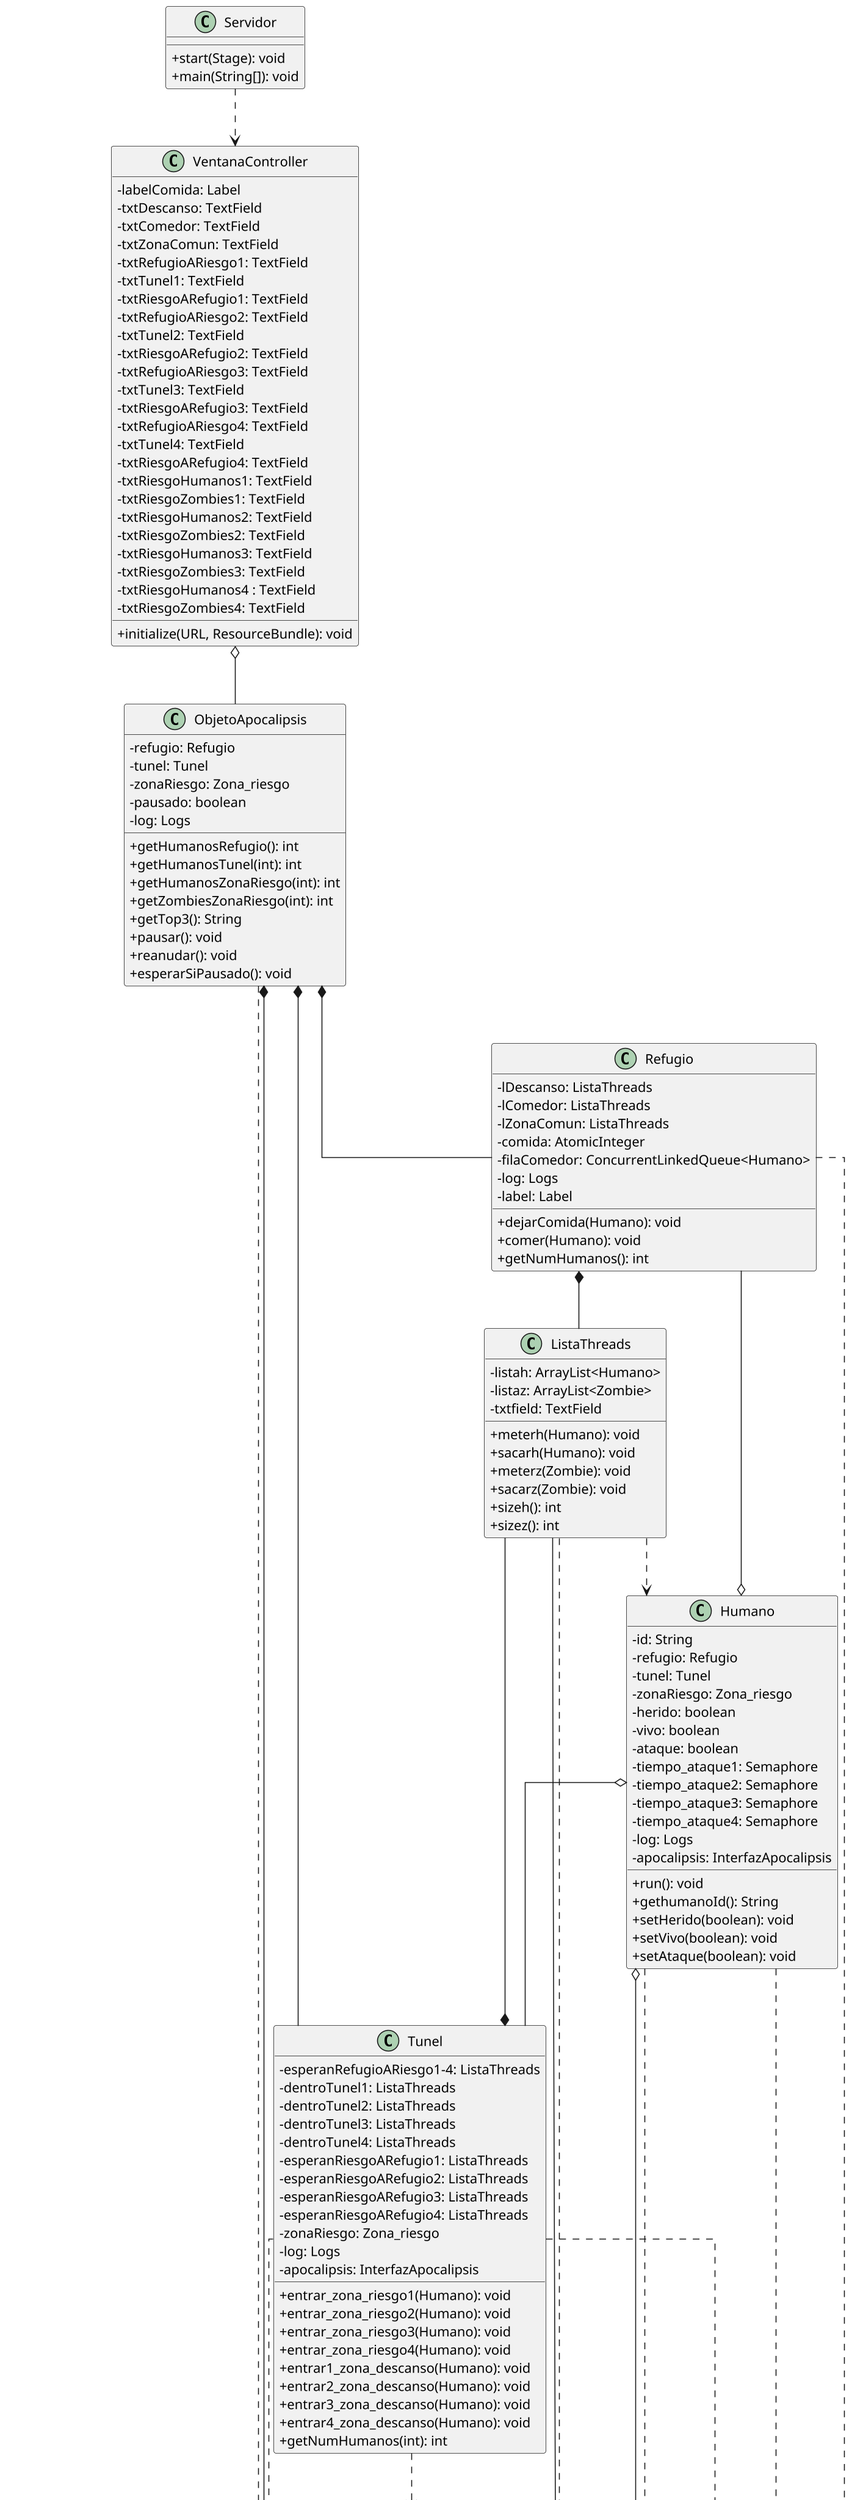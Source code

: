 @startuml
' Definición de clases principales

class Cliente {
  + start(Stage): void
  + main(String[]): void
}

class ClienteController {
  - apocalipsis: InterfazApocalipsis
  - timeline: Timeline
  + initialize(URL, ResourceBundle): void
  + actualizarDatos(): void
  + pausar(): void
  + reanudar(): void
}

class Servidor {
  + start(Stage): void
  + main(String[]): void
}

class VentanaController {
  - labelComida: Label
  - txtDescanso: TextField
  - txtComedor: TextField
  - txtZonaComun: TextField
  - txtRefugioARiesgo1: TextField
  - txtTunel1: TextField
  - txtRiesgoARefugio1: TextField
  - txtRefugioARiesgo2: TextField
  - txtTunel2: TextField
  - txtRiesgoARefugio2: TextField
  - txtRefugioARiesgo3: TextField
  - txtTunel3: TextField
  - txtRiesgoARefugio3: TextField
  - txtRefugioARiesgo4: TextField
  - txtTunel4: TextField
  - txtRiesgoARefugio4: TextField
  - txtRiesgoHumanos1: TextField
  - txtRiesgoZombies1: TextField
  - txtRiesgoHumanos2: TextField
  - txtRiesgoZombies2: TextField
  - txtRiesgoHumanos3: TextField
  - txtRiesgoZombies3: TextField
  - txtRiesgoHumanos4 : TextField
  - txtRiesgoZombies4: TextField
  + initialize(URL, ResourceBundle): void
}

interface InterfazApocalipsis {
  + getHumanosRefugio(): int
  + getHumanosTunel(int): int
  + getHumanosZonaRiesgo(int): int
  + getZombiesZonaRiesgo(int): int
  + getTop3(): String
  + pausar(): void
  + reanudar(): void
  + esperarSiPausado(): void
}

class ObjetoApocalipsis {
  - refugio: Refugio
  - tunel: Tunel
  - zonaRiesgo: Zona_riesgo
  - pausado: boolean
  - log: Logs
  + getHumanosRefugio(): int
  + getHumanosTunel(int): int
  + getHumanosZonaRiesgo(int): int
  + getZombiesZonaRiesgo(int): int
  + getTop3(): String
  + pausar(): void
  + reanudar(): void
  + esperarSiPausado(): void
}

class Humano {
  - id: String
  - refugio: Refugio
  - tunel: Tunel
  - zonaRiesgo: Zona_riesgo
  - herido: boolean
  - vivo: boolean
  - ataque: boolean
  - tiempo_ataque1: Semaphore
  - tiempo_ataque2: Semaphore
  - tiempo_ataque3: Semaphore
  - tiempo_ataque4: Semaphore
  - log: Logs
  - apocalipsis: InterfazApocalipsis
  + run(): void
  + gethumanoId(): String
  + setHerido(boolean): void
  + setVivo(boolean): void
  + setAtaque(boolean): void
}

class Zombie {
  - id: String
  - cont_muertes: int
  - zonaRiesgo: Zona_riesgo
  - convertido: boolean
  - n_zonaRiesgo: int
  - log: Logs
  - apocalipsis: InterfazApocalipsis
  + run(): void
  + getzombieId(): String
  + getCont_muertes(): int
  + setCont_muertes(int): void
  + setConvertido(boolean): void
  + setN_zonaRiesgo(int): void
}

class Refugio {
  - lDescanso: ListaThreads
  - lComedor: ListaThreads
  - lZonaComun: ListaThreads
  - comida: AtomicInteger
  - filaComedor: ConcurrentLinkedQueue<Humano>
  - log: Logs
  - label: Label
  + dejarComida(Humano): void
  + comer(Humano): void
  + getNumHumanos(): int
}

class Tunel {
  - esperanRefugioARiesgo1-4: ListaThreads
  - dentroTunel1: ListaThreads
  - dentroTunel2: ListaThreads
  - dentroTunel3: ListaThreads
  - dentroTunel4: ListaThreads
  - esperanRiesgoARefugio1: ListaThreads
  - esperanRiesgoARefugio2: ListaThreads
  - esperanRiesgoARefugio3: ListaThreads
  - esperanRiesgoARefugio4: ListaThreads
  - zonaRiesgo: Zona_riesgo
  - log: Logs
  - apocalipsis: InterfazApocalipsis
  + entrar_zona_riesgo1(Humano): void
  + entrar_zona_riesgo2(Humano): void
  + entrar_zona_riesgo3(Humano): void
  + entrar_zona_riesgo4(Humano): void
  + entrar1_zona_descanso(Humano): void
  + entrar2_zona_descanso(Humano): void
  + entrar3_zona_descanso(Humano): void
  + entrar4_zona_descanso(Humano): void
  + getNumHumanos(int): int
}

class Zona_riesgo {
  - riesgoHumanos1: ListaThreads
  - riesgoHumanos2: ListaThreads
  - riesgoHumanos3: ListaThreads
  - riesgoHumanos4: ListaThreads
  - riesgoZombies1: ListaThreads
  - riesgoZombies2: ListaThreads
  - riesgoZombies3: ListaThreads
  - riesgoZombies4: ListaThreads
  - lh1: ConcurrentLinkedQueue<Humano>
  - lh2: ConcurrentLinkedQueue<Humano>
  - lh3: ConcurrentLinkedQueue<Humano>
  - lh4: ConcurrentLinkedQueue<Humano>
  - lz1: ConcurrentLinkedQueue<Zombie>
  - lz2: ConcurrentLinkedQueue<Zombie>
  - lz3: ConcurrentLinkedQueue<Zombie>
  - lz4: ConcurrentLinkedQueue<Zombie>
  - cerrojo1: Lock
  - cerrojo2: Lock
  - cerrojo3: Lock
  - cerrojo4: Lock
  - lock1: Semaphore
  - lock2: Semaphore
  - lock3: Semaphore
  - lock4: Semaphore
  - tiempo_ataque1: Semaphore
  - tiempo_ataque2: Semaphore
  - tiempo_ataque3: Semaphore
  - tiempo_ataque4: Semaphore
  - log: Logs
  - apocalipsis: InterfazApocalipsis
  - topMuertes: ArrayList<Zombie>
  + entrar_humano(Humano, int): void
  + entrar_zombie(Zombie, int): void
  + salir_humano(Humano, int): void
  + salir_zombie(Zombie, int): void
  + ataque(Zombie, int): void
  + getTopMuertes(): ArrayList<Zombie>
}

class ListaThreads {
  - listah: ArrayList<Humano>
  - listaz: ArrayList<Zombie>
  - txtfield: TextField
  + meterh(Humano): void
  + sacarh(Humano): void
  + meterz(Zombie): void
  + sacarz(Zombie): void
  + sizeh(): int
  + sizez(): int
}

class Logs {
  - fichero: File
  - escritor: BufferedWriter
  - formato: DateTimeFormatter
  + escribir(String): void
  + abrir(boolean): void
  + cerrar(): void
}

' Relaciones de composición (relleno negro)
ObjetoApocalipsis *-- Refugio
ObjetoApocalipsis *-- Tunel
ObjetoApocalipsis *-- Zona_riesgo
Refugio *-- ListaThreads
Tunel *-- ListaThreads
Zona_riesgo *-- ListaThreads

' Relaciones de agregación (diamante blanco)
VentanaController o-- ObjetoApocalipsis
Humano o-- Refugio
Humano o-- Tunel
Humano o-- Zona_riesgo
Zombie o-- Zona_riesgo

' Relaciones de dependencia (flecha punteada)
Cliente ..> ClienteController
ClienteController ..> InterfazApocalipsis
Servidor ..> VentanaController
ObjetoApocalipsis ..|> InterfazApocalipsis
Humano ..> Logs
Humano ..> InterfazApocalipsis
Zombie ..> Logs
Zombie ..> InterfazApocalipsis
Refugio ..> Logs
Tunel ..> Logs
Tunel ..> InterfazApocalipsis
Tunel ..> Zona_riesgo
Zona_riesgo ..> Logs
Zona_riesgo ..> InterfazApocalipsis
ListaThreads ..> Humano
ListaThreads ..> Zombie

' Relaciones de creación (flecha punteada con <<create>>)
Zona_riesgo ..> Zombie : <<create>>


skinparam classAttributeIconSize 0
skinparam linetype ortho
skinparam dpi 150

@enduml